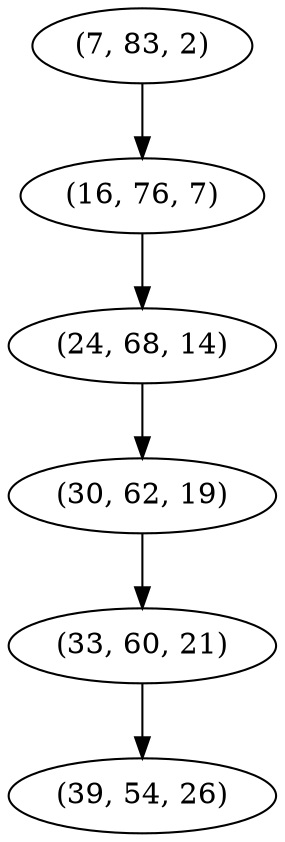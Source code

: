 digraph tree {
    "(7, 83, 2)";
    "(16, 76, 7)";
    "(24, 68, 14)";
    "(30, 62, 19)";
    "(33, 60, 21)";
    "(39, 54, 26)";
    "(7, 83, 2)" -> "(16, 76, 7)";
    "(16, 76, 7)" -> "(24, 68, 14)";
    "(24, 68, 14)" -> "(30, 62, 19)";
    "(30, 62, 19)" -> "(33, 60, 21)";
    "(33, 60, 21)" -> "(39, 54, 26)";
}
